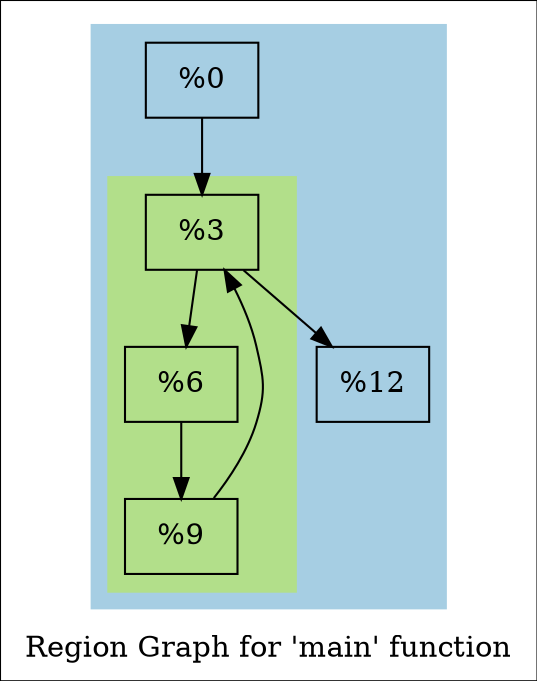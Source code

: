 digraph "Region Graph for 'main' function" {
	label="Region Graph for 'main' function";

	Node0x555751600e20 [shape=record,label="{%0 }"];
	Node0x555751600e20 -> Node0x555751604590;
	Node0x555751604590 [shape=record,label="{%3 }"];
	Node0x555751604590 -> Node0x5557516011d0;
	Node0x555751604590 -> Node0x555751601610;
	Node0x5557516011d0 [shape=record,label="{%6 }"];
	Node0x5557516011d0 -> Node0x5557516048c0;
	Node0x5557516048c0 [shape=record,label="{%9 }"];
	Node0x5557516048c0 -> Node0x555751604590[constraint=false];
	Node0x555751601610 [shape=record,label="{%12 }"];
	colorscheme = "paired12"
        subgraph cluster_0x555751606f40 {
          label = "";
          style = filled;
          color = 1
          subgraph cluster_0x555751606d80 {
            label = "";
            style = filled;
            color = 3
            Node0x555751604590;
            Node0x5557516011d0;
            Node0x5557516048c0;
          }
          Node0x555751600e20;
          Node0x555751601610;
        }
}
